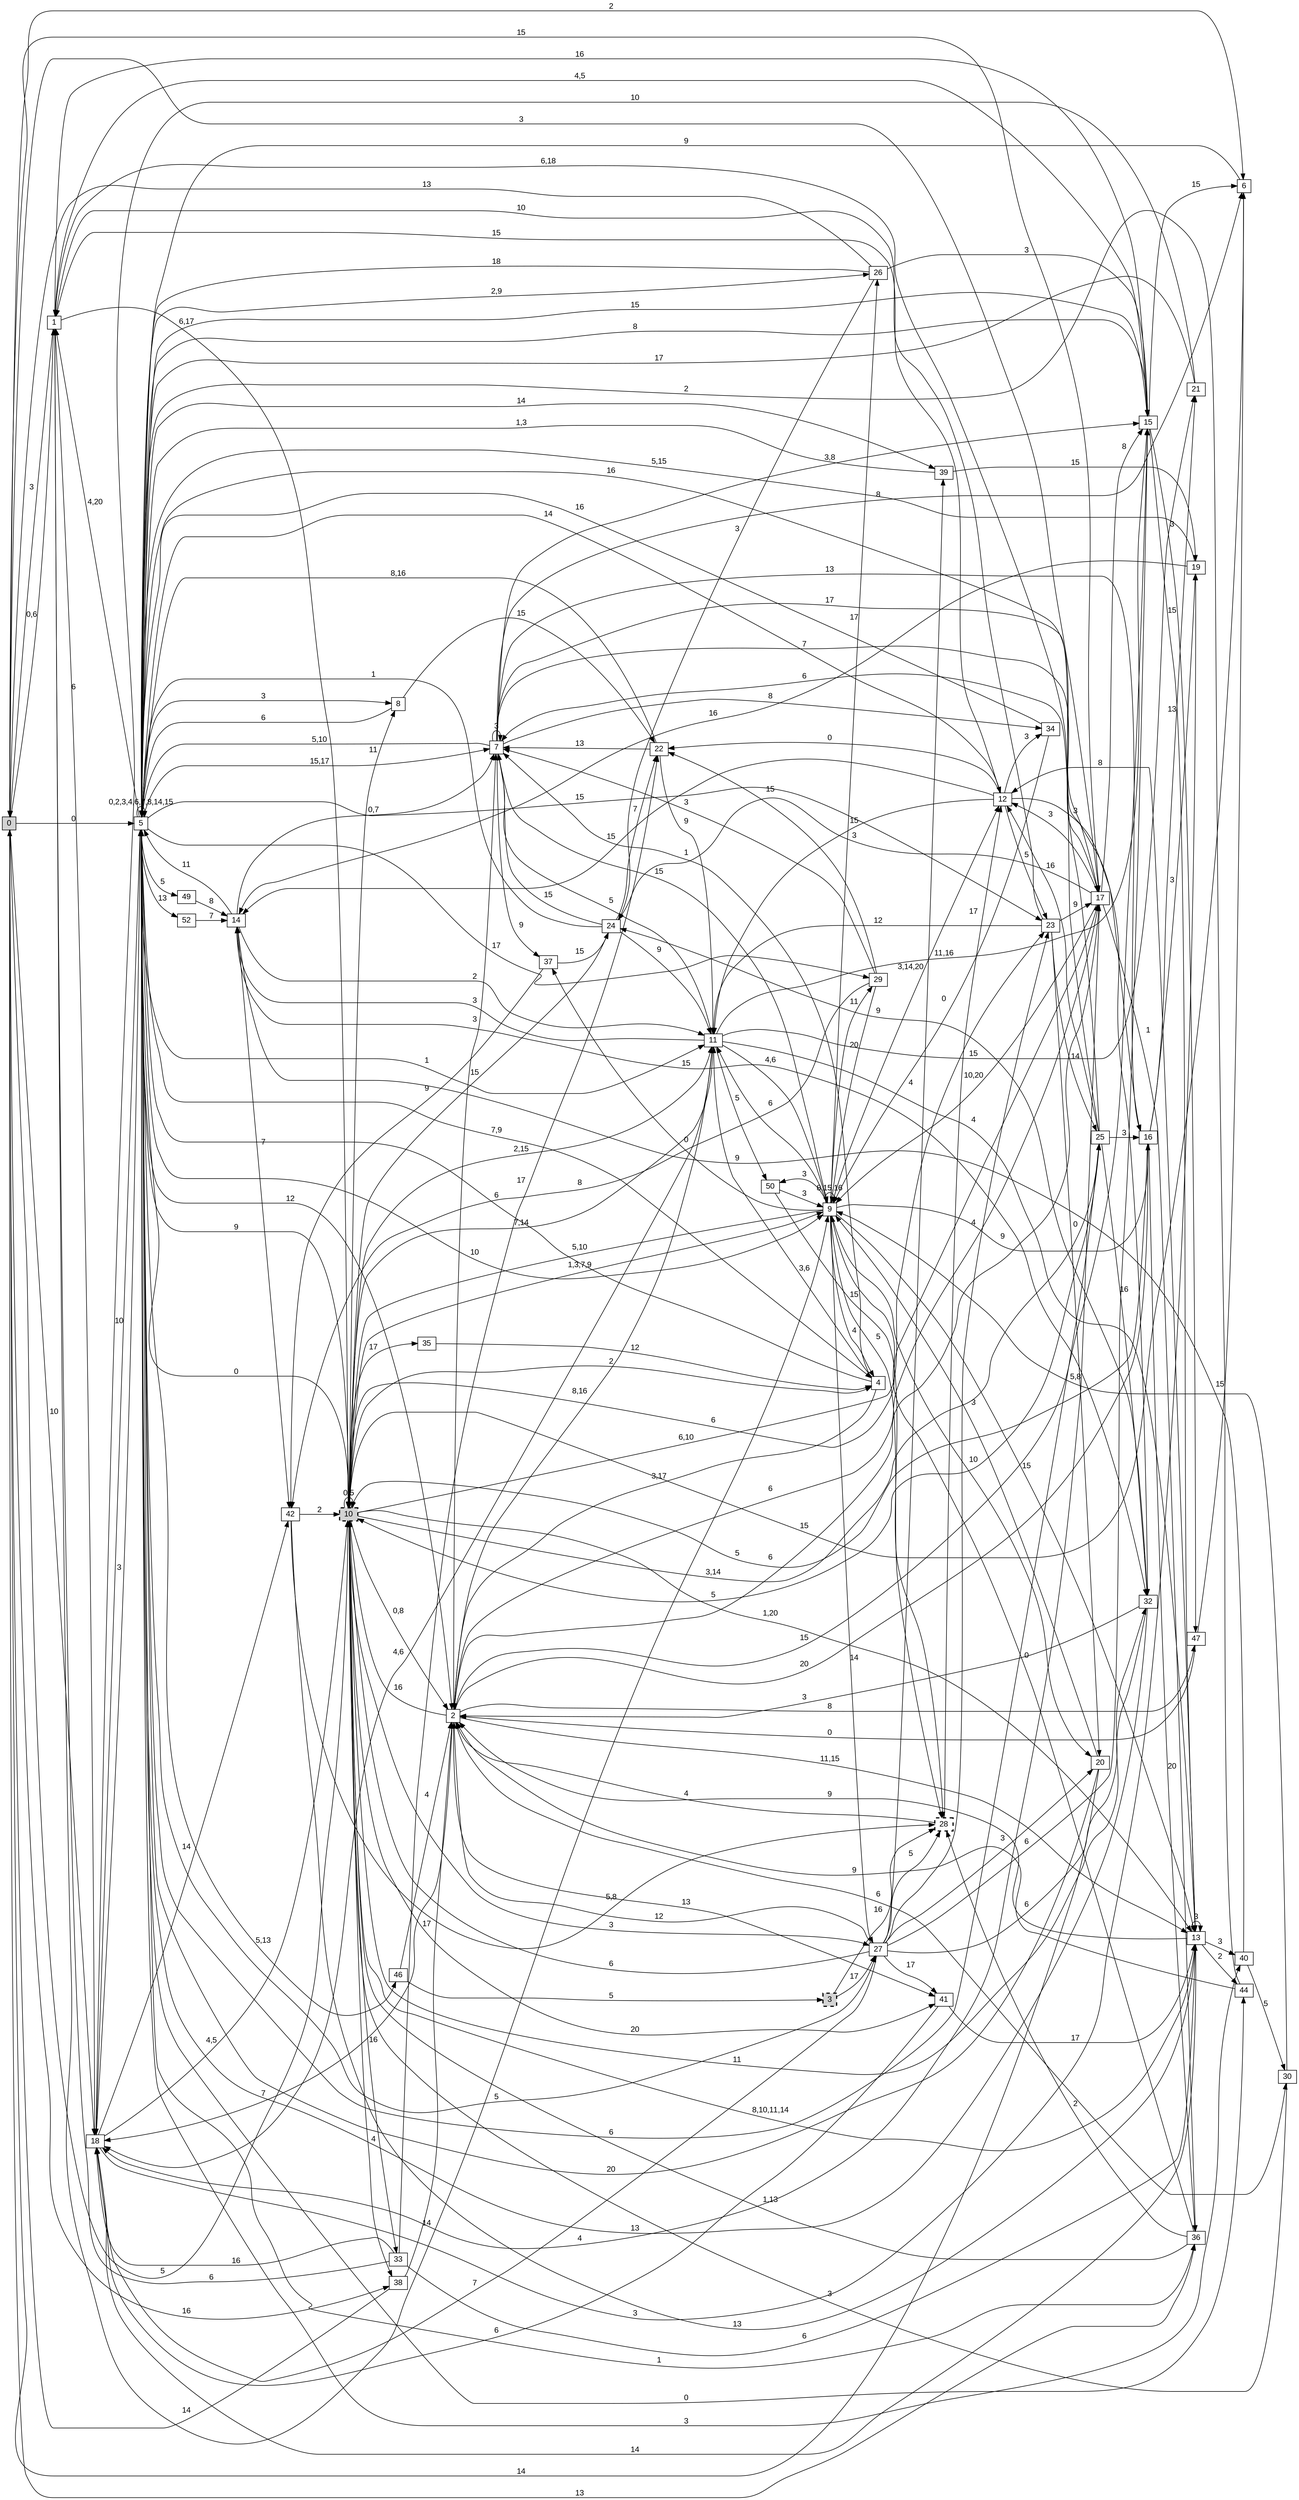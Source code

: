 digraph "NDFA" {
  rankdir=LR
  node [shape=box width=0.1 height=0.1 fontname=Arial]
  edge [fontname=Arial]
/* Estados */
 s0 [label="0" style="filled"] /* I:1 F:0 D:0 */
 s1 [label="1" ] /* I:0 F:0 D:0 */
 s2 [label="2" ] /* I:0 F:0 D:0 */
 s3 [label="3" style="filled,bold,dashed"] /* I:1 F:1 D:0 */
 s4 [label="4" ] /* I:0 F:0 D:0 */
 s5 [label="5" ] /* I:0 F:0 D:0 */
 s6 [label="6" ] /* I:0 F:0 D:0 */
 s7 [label="7" ] /* I:0 F:0 D:0 */
 s8 [label="8" ] /* I:0 F:0 D:0 */
 s9 [label="9" ] /* I:0 F:0 D:0 */
 s10 [label="10" style="filled,bold,dashed"] /* I:1 F:1 D:0 */
 s11 [label="11" ] /* I:0 F:0 D:0 */
 s12 [label="12" ] /* I:0 F:0 D:0 */
 s13 [label="13" ] /* I:0 F:0 D:0 */
 s14 [label="14" ] /* I:0 F:0 D:0 */
 s15 [label="15" ] /* I:0 F:0 D:0 */
 s16 [label="16" ] /* I:0 F:0 D:0 */
 s17 [label="17" ] /* I:0 F:0 D:0 */
 s18 [label="18" ] /* I:0 F:0 D:0 */
 s19 [label="19" ] /* I:0 F:0 D:0 */
 s20 [label="20" ] /* I:0 F:0 D:0 */
 s21 [label="21" ] /* I:0 F:0 D:0 */
 s22 [label="22" ] /* I:0 F:0 D:0 */
 s23 [label="23" ] /* I:0 F:0 D:0 */
 s24 [label="24" ] /* I:0 F:0 D:0 */
 s25 [label="25" ] /* I:0 F:0 D:0 */
 s26 [label="26" ] /* I:0 F:0 D:0 */
 s27 [label="27" ] /* I:0 F:0 D:0 */
 s28 [label="28" style="bold,dashed"] /* I:0 F:1 D:0 */
 s29 [label="29" ] /* I:0 F:0 D:0 */
 s30 [label="30" ] /* I:0 F:0 D:0 */
 s32 [label="32" ] /* I:0 F:0 D:0 */
 s33 [label="33" ] /* I:0 F:0 D:0 */
 s34 [label="34" ] /* I:0 F:0 D:0 */
 s35 [label="35" ] /* I:0 F:0 D:0 */
 s36 [label="36" ] /* I:0 F:0 D:0 */
 s37 [label="37" ] /* I:0 F:0 D:0 */
 s38 [label="38" ] /* I:0 F:0 D:0 */
 s39 [label="39" ] /* I:0 F:0 D:0 */
 s40 [label="40" ] /* I:0 F:0 D:0 */
 s41 [label="41" ] /* I:0 F:0 D:0 */
 s42 [label="42" ] /* I:0 F:0 D:0 */
 s44 [label="44" ] /* I:0 F:0 D:0 */
 s46 [label="46" ] /* I:0 F:0 D:0 */
 s47 [label="47" ] /* I:0 F:0 D:0 */
 s49 [label="49" ] /* I:0 F:0 D:0 */
 s50 [label="50" ] /* I:0 F:0 D:0 */
 s52 [label="52" ] /* I:0 F:0 D:0 */
/* Transiciones */
  s0 -> s1 [label="0,6"]
  s0 -> s5 [label="0"]
  s0 -> s6 [label="2"]
  s0 -> s10 [label="5"]
  s0 -> s17 [label="3"]
  s0 -> s18 [label="10"]
  s0 -> s36 [label="13"]
  s0 -> s38 [label="16"]
  s1 -> s0 [label="3"]
  s1 -> s9 [label="14"]
  s1 -> s10 [label="6,17"]
  s1 -> s15 [label="16"]
  s1 -> s18 [label="6"]
  s2 -> s7 [label="3"]
  s2 -> s10 [label="16"]
  s2 -> s13 [label="11,15"]
  s2 -> s15 [label="15"]
  s2 -> s16 [label="20"]
  s2 -> s17 [label="6"]
  s2 -> s18 [label="7"]
  s2 -> s30 [label="6"]
  s2 -> s41 [label="13"]
  s2 -> s47 [label="8"]
  s3 -> s27 [label="17"]
  s3 -> s28 [label="16"]
  s4 -> s2 [label="3,17"]
  s4 -> s5 [label="6"]
  s4 -> s7 [label="1"]
  s4 -> s11 [label="3,6"]
  s5 -> s1 [label="4,20"]
  s5 -> s2 [label="12"]
  s5 -> s4 [label="7,9"]
  s5 -> s5 [label="0,2,3,4,6,7,8,14,15"]
  s5 -> s7 [label="15,17"]
  s5 -> s8 [label="3"]
  s5 -> s9 [label="10"]
  s5 -> s10 [label="9"]
  s5 -> s11 [label="1"]
  s5 -> s12 [label="14"]
  s5 -> s15 [label="8"]
  s5 -> s17 [label="16"]
  s5 -> s18 [label="10"]
  s5 -> s23 [label="15"]
  s5 -> s25 [label="6"]
  s5 -> s26 [label="2,9"]
  s5 -> s27 [label="5"]
  s5 -> s29 [label="17"]
  s5 -> s36 [label="1"]
  s5 -> s39 [label="14"]
  s5 -> s40 [label="3"]
  s5 -> s44 [label="0"]
  s5 -> s46 [label="5,13"]
  s5 -> s49 [label="5"]
  s5 -> s52 [label="13"]
  s6 -> s5 [label="9"]
  s6 -> s10 [label="15"]
  s7 -> s5 [label="5,10"]
  s7 -> s6 [label="8"]
  s7 -> s7 [label="3"]
  s7 -> s9 [label="15"]
  s7 -> s15 [label="3,8"]
  s7 -> s16 [label="13"]
  s7 -> s17 [label="7"]
  s7 -> s32 [label="17"]
  s7 -> s34 [label="8"]
  s7 -> s37 [label="9"]
  s8 -> s5 [label="6"]
  s8 -> s22 [label="15"]
  s9 -> s4 [label="4"]
  s9 -> s9 [label="8,15,16"]
  s9 -> s10 [label="5,10"]
  s9 -> s11 [label="6"]
  s9 -> s12 [label="3,14,20"]
  s9 -> s13 [label="15"]
  s9 -> s16 [label="9"]
  s9 -> s20 [label="10"]
  s9 -> s26 [label="17"]
  s9 -> s27 [label="14"]
  s9 -> s28 [label="5"]
  s9 -> s29 [label="11"]
  s9 -> s37 [label="0"]
  s9 -> s50 [label="3"]
  s10 -> s2 [label="0,8"]
  s10 -> s4 [label="2"]
  s10 -> s5 [label="0"]
  s10 -> s8 [label="11"]
  s10 -> s9 [label="1,3,7,9"]
  s10 -> s10 [label="0,5"]
  s10 -> s11 [label="2,15"]
  s10 -> s13 [label="1,20"]
  s10 -> s17 [label="6"]
  s10 -> s23 [label="6,10"]
  s10 -> s25 [label="3,14"]
  s10 -> s27 [label="3"]
  s10 -> s33 [label="16"]
  s10 -> s35 [label="17"]
  s10 -> s38 [label="4"]
  s10 -> s41 [label="20"]
  s11 -> s2 [label="8,16"]
  s11 -> s7 [label="5"]
  s11 -> s9 [label="4,6"]
  s11 -> s10 [label="7,14"]
  s11 -> s13 [label="4"]
  s11 -> s14 [label="3"]
  s11 -> s15 [label="11,16"]
  s11 -> s18 [label="4,6"]
  s11 -> s21 [label="15"]
  s11 -> s50 [label="5"]
  s12 -> s1 [label="15"]
  s12 -> s11 [label="15"]
  s12 -> s14 [label="15"]
  s12 -> s16 [label="3"]
  s12 -> s22 [label="0"]
  s12 -> s23 [label="5"]
  s12 -> s34 [label="3"]
  s13 -> s2 [label="9"]
  s13 -> s10 [label="8,10,11,14"]
  s13 -> s12 [label="8"]
  s13 -> s13 [label="3"]
  s13 -> s18 [label="14"]
  s13 -> s40 [label="3"]
  s13 -> s44 [label="2"]
  s14 -> s5 [label="11"]
  s14 -> s7 [label="0,7"]
  s14 -> s11 [label="2"]
  s14 -> s32 [label="15"]
  s14 -> s42 [label="7"]
  s15 -> s1 [label="4,5"]
  s15 -> s5 [label="15"]
  s15 -> s6 [label="15"]
  s15 -> s13 [label="15"]
  s15 -> s47 [label="3"]
  s16 -> s10 [label="5"]
  s16 -> s19 [label="3"]
  s16 -> s21 [label="13"]
  s16 -> s36 [label="20"]
  s17 -> s0 [label="15"]
  s17 -> s2 [label="6"]
  s17 -> s9 [label="10,20"]
  s17 -> s12 [label="3"]
  s17 -> s15 [label="8"]
  s17 -> s18 [label="4"]
  s17 -> s24 [label="3"]
  s17 -> s36 [label="1"]
  s18 -> s5 [label="3"]
  s18 -> s10 [label="4,5"]
  s18 -> s19 [label="3"]
  s18 -> s42 [label="14"]
  s19 -> s5 [label="5,15"]
  s19 -> s14 [label="16"]
  s20 -> s0 [label="14"]
  s20 -> s5 [label="20"]
  s20 -> s9 [label="3"]
  s21 -> s5 [label="17"]
  s21 -> s18 [label="10"]
  s22 -> s5 [label="8,16"]
  s22 -> s7 [label="13"]
  s22 -> s11 [label="9"]
  s23 -> s1 [label="10"]
  s23 -> s11 [label="12"]
  s23 -> s17 [label="9"]
  s23 -> s20 [label="0"]
  s23 -> s25 [label="14"]
  s24 -> s5 [label="1"]
  s24 -> s7 [label="15"]
  s24 -> s10 [label="15"]
  s24 -> s11 [label="9"]
  s24 -> s22 [label="7"]
  s25 -> s1 [label="6,18"]
  s25 -> s7 [label="6"]
  s25 -> s10 [label="5"]
  s25 -> s12 [label="16"]
  s25 -> s16 [label="3"]
  s25 -> s32 [label="16"]
  s26 -> s0 [label="13"]
  s26 -> s5 [label="18"]
  s26 -> s15 [label="3"]
  s26 -> s24 [label="3"]
  s27 -> s2 [label="12"]
  s27 -> s10 [label="6"]
  s27 -> s15 [label="6"]
  s27 -> s18 [label="7"]
  s27 -> s20 [label="3"]
  s27 -> s23 [label="4"]
  s27 -> s28 [label="5"]
  s27 -> s32 [label="6"]
  s27 -> s39 [label="4"]
  s27 -> s41 [label="17"]
  s28 -> s2 [label="4"]
  s28 -> s12 [label="17"]
  s29 -> s7 [label="3"]
  s29 -> s9 [label="20"]
  s29 -> s22 [label="15"]
  s29 -> s42 [label="8"]
  s30 -> s9 [label="5,8"]
  s30 -> s10 [label="3"]
  s32 -> s2 [label="3"]
  s32 -> s5 [label="13"]
  s32 -> s10 [label="11"]
  s32 -> s24 [label="9"]
  s33 -> s1 [label="6"]
  s33 -> s13 [label="6"]
  s33 -> s18 [label="16"]
  s33 -> s22 [label="17"]
  s34 -> s5 [label="16"]
  s34 -> s9 [label="0"]
  s35 -> s4 [label="12"]
  s36 -> s9 [label="0"]
  s36 -> s10 [label="1,13"]
  s36 -> s28 [label="2"]
  s37 -> s24 [label="15"]
  s37 -> s42 [label="9"]
  s38 -> s0 [label="14"]
  s38 -> s2 [label="17"]
  s39 -> s5 [label="1,3"]
  s39 -> s19 [label="15"]
  s40 -> s14 [label="9"]
  s40 -> s30 [label="5"]
  s41 -> s13 [label="17"]
  s41 -> s18 [label="6"]
  s42 -> s10 [label="2"]
  s42 -> s13 [label="13"]
  s42 -> s28 [label="5,8"]
  s44 -> s2 [label="9"]
  s44 -> s5 [label="2"]
  s46 -> s2 [label="4"]
  s46 -> s3 [label="5"]
  s47 -> s2 [label="0"]
  s47 -> s6 [label="15"]
  s49 -> s14 [label="8"]
  s50 -> s9 [label="3"]
  s50 -> s28 [label="15"]
  s52 -> s14 [label="7"]
}
